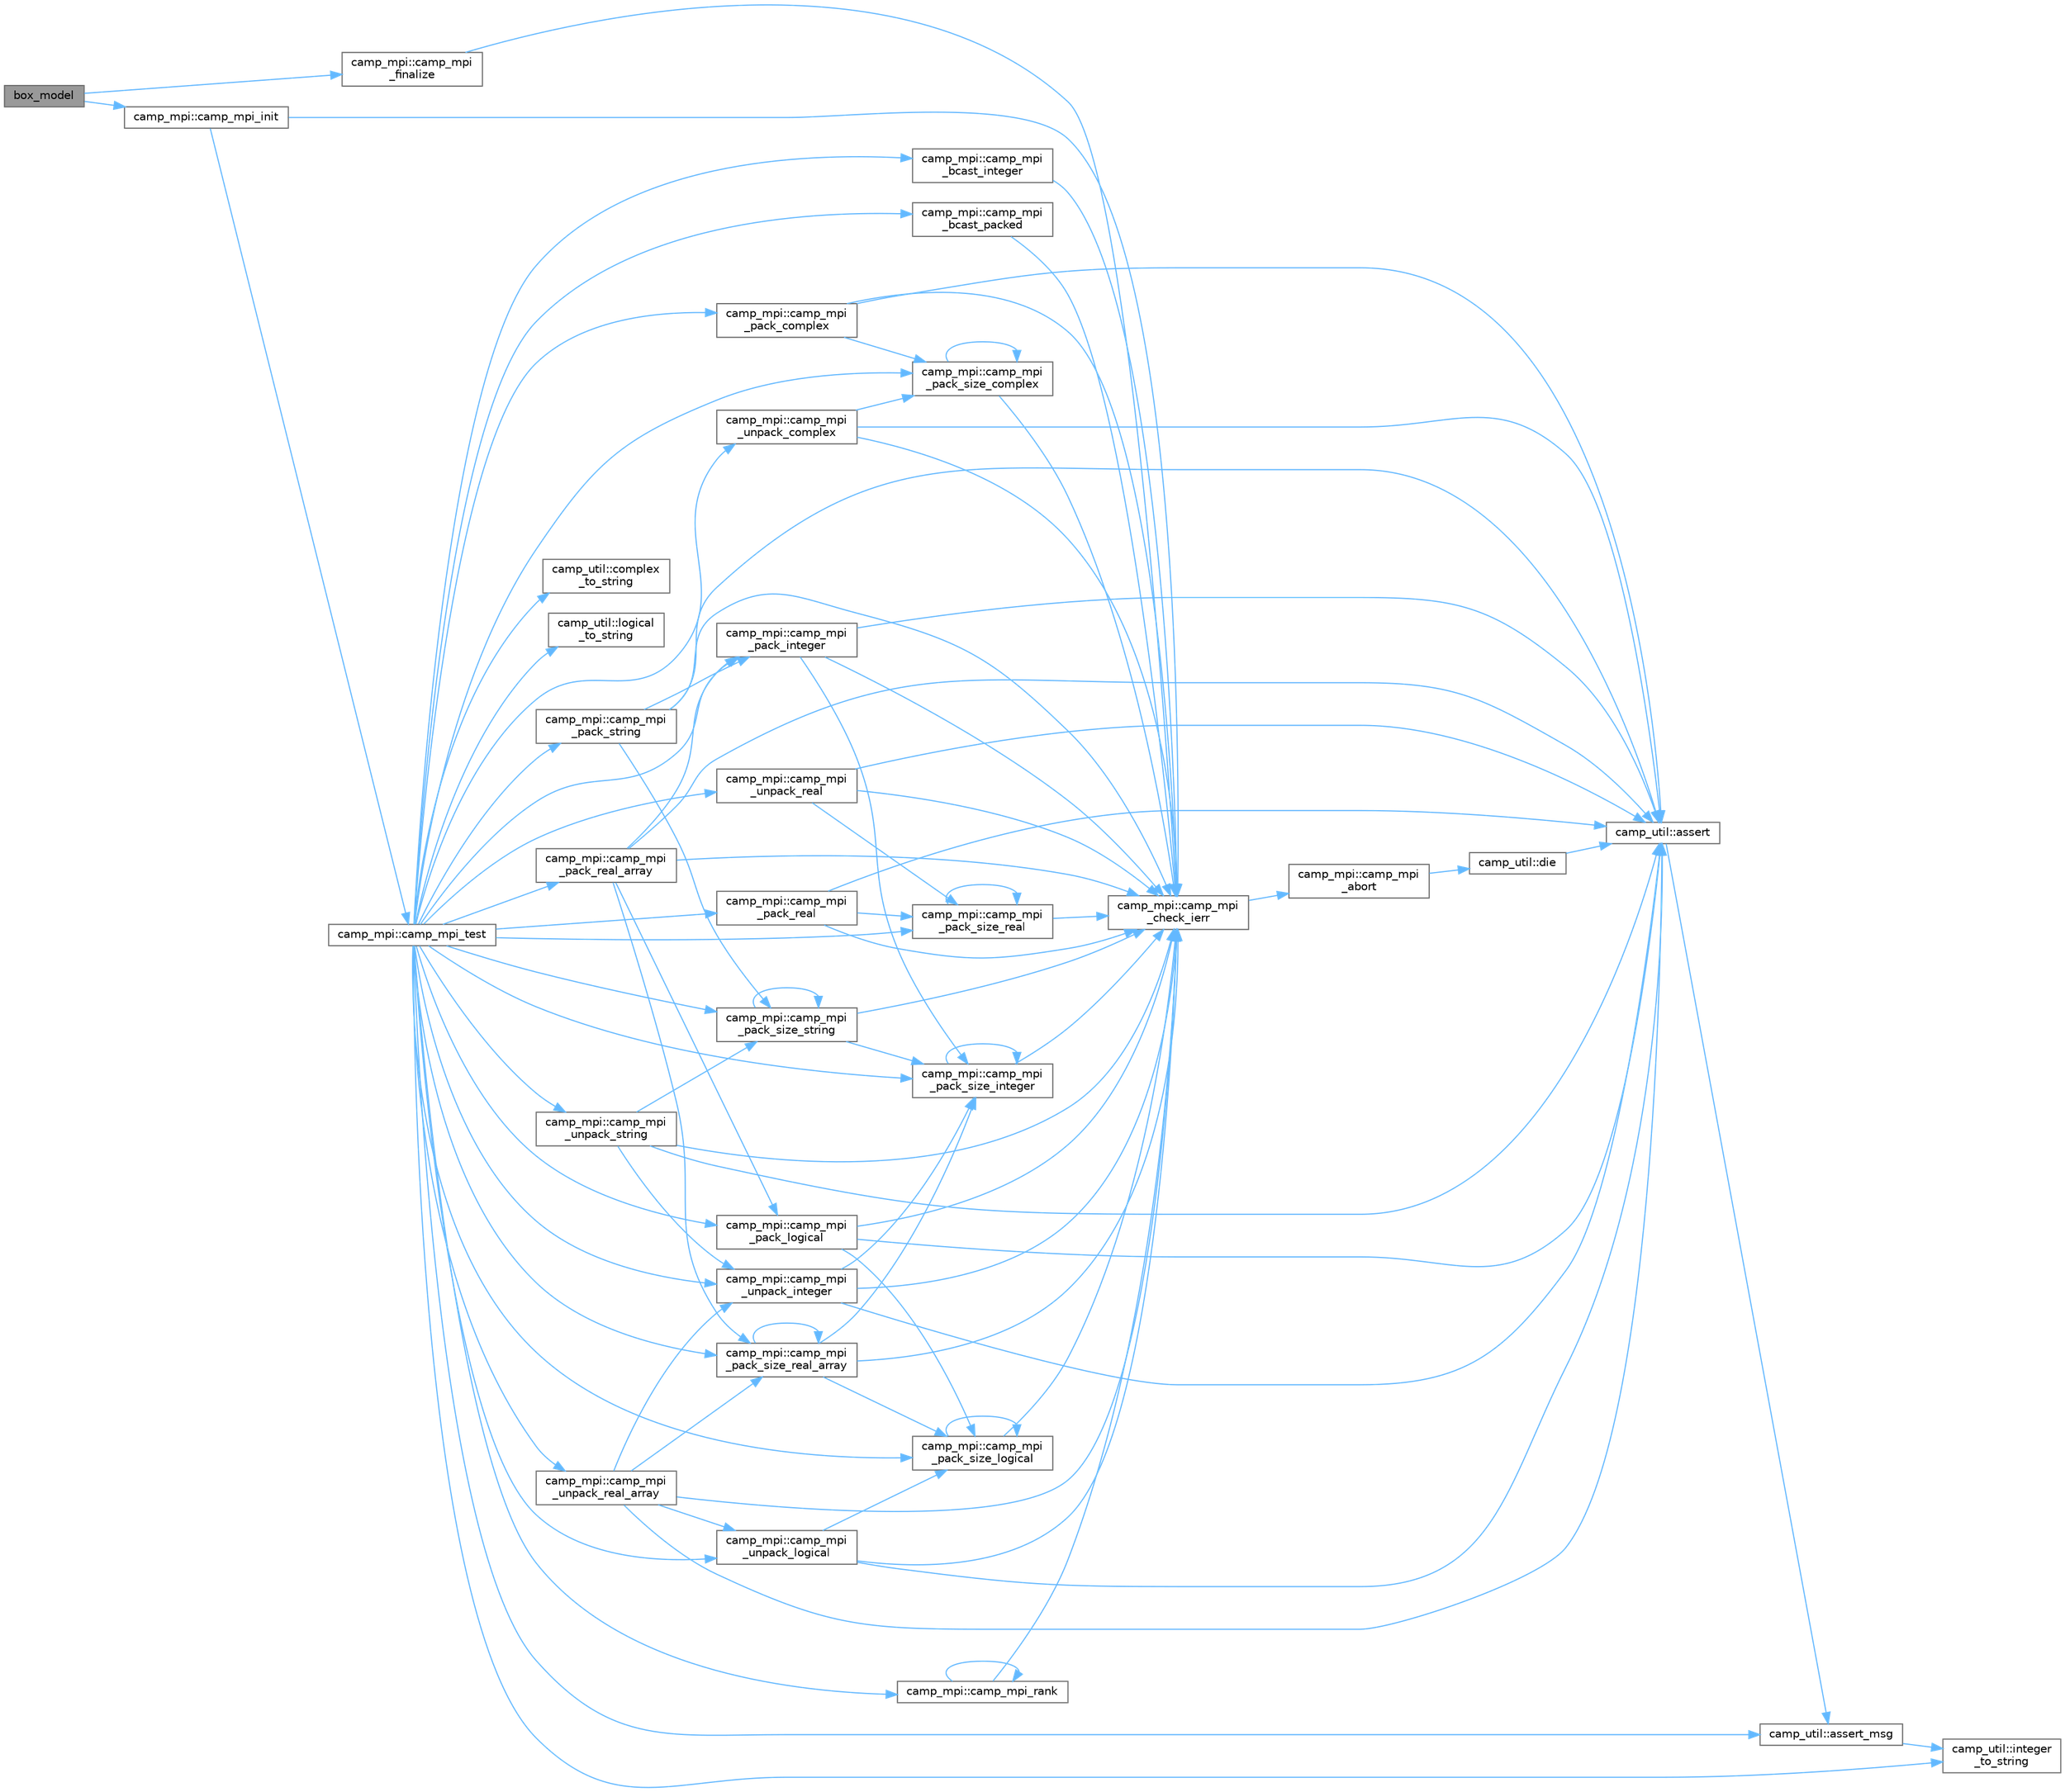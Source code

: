digraph "box_model"
{
 // LATEX_PDF_SIZE
  bgcolor="transparent";
  edge [fontname=Helvetica,fontsize=10,labelfontname=Helvetica,labelfontsize=10];
  node [fontname=Helvetica,fontsize=10,shape=box,height=0.2,width=0.4];
  rankdir="LR";
  Node1 [label="box_model",height=0.2,width=0.4,color="gray40", fillcolor="grey60", style="filled", fontcolor="black",tooltip=" "];
  Node1 -> Node2 [color="steelblue1",style="solid"];
  Node2 [label="camp_mpi::camp_mpi\l_finalize",height=0.2,width=0.4,color="grey40", fillcolor="white", style="filled",URL="$namespacecamp__mpi.html#a6dab941cdb9b6b5681872411eeee2d1b",tooltip="Shut down MPI."];
  Node2 -> Node3 [color="steelblue1",style="solid"];
  Node3 [label="camp_mpi::camp_mpi\l_check_ierr",height=0.2,width=0.4,color="grey40", fillcolor="white", style="filled",URL="$namespacecamp__mpi.html#adb95beaf933131229f017a03af8352ad",tooltip="Dies if ierr is not ok."];
  Node3 -> Node4 [color="steelblue1",style="solid"];
  Node4 [label="camp_mpi::camp_mpi\l_abort",height=0.2,width=0.4,color="grey40", fillcolor="white", style="filled",URL="$namespacecamp__mpi.html#a7c0deeecbf4c64fe7fcade1797e1aab8",tooltip="Abort the program."];
  Node4 -> Node5 [color="steelblue1",style="solid"];
  Node5 [label="camp_util::die",height=0.2,width=0.4,color="grey40", fillcolor="white", style="filled",URL="$namespacecamp__util.html#aa942add404bf8b611e5b4b8c777ca7f6",tooltip="Error immediately."];
  Node5 -> Node6 [color="steelblue1",style="solid"];
  Node6 [label="camp_util::assert",height=0.2,width=0.4,color="grey40", fillcolor="white", style="filled",URL="$namespacecamp__util.html#a32cf43c1b618a3ecf93810383e960ef2",tooltip="Errors unless condition_ok is true."];
  Node6 -> Node7 [color="steelblue1",style="solid"];
  Node7 [label="camp_util::assert_msg",height=0.2,width=0.4,color="grey40", fillcolor="white", style="filled",URL="$namespacecamp__util.html#ab4e745d4a05763568bf773598f30e91f",tooltip="Errors unless condition_ok is true."];
  Node7 -> Node8 [color="steelblue1",style="solid"];
  Node8 [label="camp_util::integer\l_to_string",height=0.2,width=0.4,color="grey40", fillcolor="white", style="filled",URL="$namespacecamp__util.html#acd72e4626dcfefffaa08c42cfa7949bc",tooltip="Convert an integer to a string format."];
  Node1 -> Node9 [color="steelblue1",style="solid"];
  Node9 [label="camp_mpi::camp_mpi_init",height=0.2,width=0.4,color="grey40", fillcolor="white", style="filled",URL="$namespacecamp__mpi.html#a013fae7f812d8d9bd22dc73db714e115",tooltip="Initialize MPI."];
  Node9 -> Node3 [color="steelblue1",style="solid"];
  Node9 -> Node10 [color="steelblue1",style="solid"];
  Node10 [label="camp_mpi::camp_mpi_test",height=0.2,width=0.4,color="grey40", fillcolor="white", style="filled",URL="$namespacecamp__mpi.html#a3a40947a78223499aaa9b9a2c5e32c89",tooltip="Perform basic sanity checks on send/receive."];
  Node10 -> Node7 [color="steelblue1",style="solid"];
  Node10 -> Node11 [color="steelblue1",style="solid"];
  Node11 [label="camp_mpi::camp_mpi\l_bcast_integer",height=0.2,width=0.4,color="grey40", fillcolor="white", style="filled",URL="$namespacecamp__mpi.html#a7b8bd92bfd70d41355c71943d41a528c",tooltip="Broadcast the given value from process 0 to all other processes."];
  Node11 -> Node3 [color="steelblue1",style="solid"];
  Node10 -> Node12 [color="steelblue1",style="solid"];
  Node12 [label="camp_mpi::camp_mpi\l_bcast_packed",height=0.2,width=0.4,color="grey40", fillcolor="white", style="filled",URL="$namespacecamp__mpi.html#a2b70614f7b7ae69f1ea2dc0256e5cc61",tooltip="Broadcast the given value from process 0 to all other processes."];
  Node12 -> Node3 [color="steelblue1",style="solid"];
  Node10 -> Node13 [color="steelblue1",style="solid"];
  Node13 [label="camp_mpi::camp_mpi\l_pack_complex",height=0.2,width=0.4,color="grey40", fillcolor="white", style="filled",URL="$namespacecamp__mpi.html#a52b92fd5900d99661a7c535860ba1048",tooltip="Packs the given value into the buffer, advancing position."];
  Node13 -> Node6 [color="steelblue1",style="solid"];
  Node13 -> Node3 [color="steelblue1",style="solid"];
  Node13 -> Node14 [color="steelblue1",style="solid"];
  Node14 [label="camp_mpi::camp_mpi\l_pack_size_complex",height=0.2,width=0.4,color="grey40", fillcolor="white", style="filled",URL="$namespacecamp__mpi.html#aaed50882c2a168a9f12a9c1eb345cae3",tooltip="Determines the number of bytes required to pack the given value."];
  Node14 -> Node3 [color="steelblue1",style="solid"];
  Node14 -> Node14 [color="steelblue1",style="solid"];
  Node10 -> Node15 [color="steelblue1",style="solid"];
  Node15 [label="camp_mpi::camp_mpi\l_pack_integer",height=0.2,width=0.4,color="grey40", fillcolor="white", style="filled",URL="$namespacecamp__mpi.html#ab8a9c9d3285d44ca8d229efc25a436e0",tooltip="Packs the given value into the buffer, advancing position."];
  Node15 -> Node6 [color="steelblue1",style="solid"];
  Node15 -> Node3 [color="steelblue1",style="solid"];
  Node15 -> Node16 [color="steelblue1",style="solid"];
  Node16 [label="camp_mpi::camp_mpi\l_pack_size_integer",height=0.2,width=0.4,color="grey40", fillcolor="white", style="filled",URL="$namespacecamp__mpi.html#abfca35b6c1f158dcb853326861d7e558",tooltip="Determines the number of bytes required to pack the given value."];
  Node16 -> Node3 [color="steelblue1",style="solid"];
  Node16 -> Node16 [color="steelblue1",style="solid"];
  Node10 -> Node17 [color="steelblue1",style="solid"];
  Node17 [label="camp_mpi::camp_mpi\l_pack_logical",height=0.2,width=0.4,color="grey40", fillcolor="white", style="filled",URL="$namespacecamp__mpi.html#a478c2ca36da605f816ccb99988201acc",tooltip="Packs the given value into the buffer, advancing position."];
  Node17 -> Node6 [color="steelblue1",style="solid"];
  Node17 -> Node3 [color="steelblue1",style="solid"];
  Node17 -> Node18 [color="steelblue1",style="solid"];
  Node18 [label="camp_mpi::camp_mpi\l_pack_size_logical",height=0.2,width=0.4,color="grey40", fillcolor="white", style="filled",URL="$namespacecamp__mpi.html#a91e386d6f20f660ab0762c32bb55e3a7",tooltip="Determines the number of bytes required to pack the given value."];
  Node18 -> Node3 [color="steelblue1",style="solid"];
  Node18 -> Node18 [color="steelblue1",style="solid"];
  Node10 -> Node19 [color="steelblue1",style="solid"];
  Node19 [label="camp_mpi::camp_mpi\l_pack_real",height=0.2,width=0.4,color="grey40", fillcolor="white", style="filled",URL="$namespacecamp__mpi.html#a0bd441b56242352455d607a27f863a90",tooltip="Packs the given value into the buffer, advancing position."];
  Node19 -> Node6 [color="steelblue1",style="solid"];
  Node19 -> Node3 [color="steelblue1",style="solid"];
  Node19 -> Node20 [color="steelblue1",style="solid"];
  Node20 [label="camp_mpi::camp_mpi\l_pack_size_real",height=0.2,width=0.4,color="grey40", fillcolor="white", style="filled",URL="$namespacecamp__mpi.html#ae392f982ac26c341bc44f829e5e12d61",tooltip="Determines the number of bytes required to pack the given value."];
  Node20 -> Node3 [color="steelblue1",style="solid"];
  Node20 -> Node20 [color="steelblue1",style="solid"];
  Node10 -> Node21 [color="steelblue1",style="solid"];
  Node21 [label="camp_mpi::camp_mpi\l_pack_real_array",height=0.2,width=0.4,color="grey40", fillcolor="white", style="filled",URL="$namespacecamp__mpi.html#a1dae044c008ae5c6b304ee24b4e059fe",tooltip="Packs the given value into the buffer, advancing position."];
  Node21 -> Node6 [color="steelblue1",style="solid"];
  Node21 -> Node3 [color="steelblue1",style="solid"];
  Node21 -> Node15 [color="steelblue1",style="solid"];
  Node21 -> Node17 [color="steelblue1",style="solid"];
  Node21 -> Node22 [color="steelblue1",style="solid"];
  Node22 [label="camp_mpi::camp_mpi\l_pack_size_real_array",height=0.2,width=0.4,color="grey40", fillcolor="white", style="filled",URL="$namespacecamp__mpi.html#a7d5bd45d25af1d118c3f36eb507aca3f",tooltip="Determines the number of bytes required to pack the given value."];
  Node22 -> Node3 [color="steelblue1",style="solid"];
  Node22 -> Node16 [color="steelblue1",style="solid"];
  Node22 -> Node18 [color="steelblue1",style="solid"];
  Node22 -> Node22 [color="steelblue1",style="solid"];
  Node10 -> Node14 [color="steelblue1",style="solid"];
  Node10 -> Node16 [color="steelblue1",style="solid"];
  Node10 -> Node18 [color="steelblue1",style="solid"];
  Node10 -> Node20 [color="steelblue1",style="solid"];
  Node10 -> Node22 [color="steelblue1",style="solid"];
  Node10 -> Node23 [color="steelblue1",style="solid"];
  Node23 [label="camp_mpi::camp_mpi\l_pack_size_string",height=0.2,width=0.4,color="grey40", fillcolor="white", style="filled",URL="$namespacecamp__mpi.html#afcf498c3b6b28650f14b714e2a69adc3",tooltip="Determines the number of bytes required to pack the given value."];
  Node23 -> Node3 [color="steelblue1",style="solid"];
  Node23 -> Node16 [color="steelblue1",style="solid"];
  Node23 -> Node23 [color="steelblue1",style="solid"];
  Node10 -> Node24 [color="steelblue1",style="solid"];
  Node24 [label="camp_mpi::camp_mpi\l_pack_string",height=0.2,width=0.4,color="grey40", fillcolor="white", style="filled",URL="$namespacecamp__mpi.html#aff8d4edb35bc3ce3b4dc0b02bbe65546",tooltip="Packs the given value into the buffer, advancing position."];
  Node24 -> Node6 [color="steelblue1",style="solid"];
  Node24 -> Node3 [color="steelblue1",style="solid"];
  Node24 -> Node15 [color="steelblue1",style="solid"];
  Node24 -> Node23 [color="steelblue1",style="solid"];
  Node10 -> Node25 [color="steelblue1",style="solid"];
  Node25 [label="camp_mpi::camp_mpi_rank",height=0.2,width=0.4,color="grey40", fillcolor="white", style="filled",URL="$namespacecamp__mpi.html#a071b987e3ccab55010a23029249b73a4",tooltip="Returns the rank of the current process."];
  Node25 -> Node3 [color="steelblue1",style="solid"];
  Node25 -> Node25 [color="steelblue1",style="solid"];
  Node10 -> Node26 [color="steelblue1",style="solid"];
  Node26 [label="camp_mpi::camp_mpi\l_unpack_complex",height=0.2,width=0.4,color="grey40", fillcolor="white", style="filled",URL="$namespacecamp__mpi.html#a1ef2f2ae9f33c8c8a0dc78a282a6279e",tooltip="Unpacks the given value from the buffer, advancing position."];
  Node26 -> Node6 [color="steelblue1",style="solid"];
  Node26 -> Node3 [color="steelblue1",style="solid"];
  Node26 -> Node14 [color="steelblue1",style="solid"];
  Node10 -> Node27 [color="steelblue1",style="solid"];
  Node27 [label="camp_mpi::camp_mpi\l_unpack_integer",height=0.2,width=0.4,color="grey40", fillcolor="white", style="filled",URL="$namespacecamp__mpi.html#a5da126550d7cb5d3127b31f09464670f",tooltip="Unpacks the given value from the buffer, advancing position."];
  Node27 -> Node6 [color="steelblue1",style="solid"];
  Node27 -> Node3 [color="steelblue1",style="solid"];
  Node27 -> Node16 [color="steelblue1",style="solid"];
  Node10 -> Node28 [color="steelblue1",style="solid"];
  Node28 [label="camp_mpi::camp_mpi\l_unpack_logical",height=0.2,width=0.4,color="grey40", fillcolor="white", style="filled",URL="$namespacecamp__mpi.html#a6280c3d9ec2de483b881f0ab7280ddbb",tooltip="Unpacks the given value from the buffer, advancing position."];
  Node28 -> Node6 [color="steelblue1",style="solid"];
  Node28 -> Node3 [color="steelblue1",style="solid"];
  Node28 -> Node18 [color="steelblue1",style="solid"];
  Node10 -> Node29 [color="steelblue1",style="solid"];
  Node29 [label="camp_mpi::camp_mpi\l_unpack_real",height=0.2,width=0.4,color="grey40", fillcolor="white", style="filled",URL="$namespacecamp__mpi.html#ad1bf276334a50ba9c4e928d848d9fe4a",tooltip="Unpacks the given value from the buffer, advancing position."];
  Node29 -> Node6 [color="steelblue1",style="solid"];
  Node29 -> Node3 [color="steelblue1",style="solid"];
  Node29 -> Node20 [color="steelblue1",style="solid"];
  Node10 -> Node30 [color="steelblue1",style="solid"];
  Node30 [label="camp_mpi::camp_mpi\l_unpack_real_array",height=0.2,width=0.4,color="grey40", fillcolor="white", style="filled",URL="$namespacecamp__mpi.html#aeca685c68939372a57f9c9dae80b8936",tooltip="Unpacks the given value from the buffer, advancing position."];
  Node30 -> Node6 [color="steelblue1",style="solid"];
  Node30 -> Node3 [color="steelblue1",style="solid"];
  Node30 -> Node22 [color="steelblue1",style="solid"];
  Node30 -> Node27 [color="steelblue1",style="solid"];
  Node30 -> Node28 [color="steelblue1",style="solid"];
  Node10 -> Node31 [color="steelblue1",style="solid"];
  Node31 [label="camp_mpi::camp_mpi\l_unpack_string",height=0.2,width=0.4,color="grey40", fillcolor="white", style="filled",URL="$namespacecamp__mpi.html#ac8e3e6898ad6d5826792476730fcc253",tooltip="Unpacks the given value from the buffer, advancing position."];
  Node31 -> Node6 [color="steelblue1",style="solid"];
  Node31 -> Node3 [color="steelblue1",style="solid"];
  Node31 -> Node23 [color="steelblue1",style="solid"];
  Node31 -> Node27 [color="steelblue1",style="solid"];
  Node10 -> Node32 [color="steelblue1",style="solid"];
  Node32 [label="camp_util::complex\l_to_string",height=0.2,width=0.4,color="grey40", fillcolor="white", style="filled",URL="$namespacecamp__util.html#ac4a720005853ad9a6aee2131cbb7a846",tooltip="Convert a complex to a string format."];
  Node10 -> Node8 [color="steelblue1",style="solid"];
  Node10 -> Node33 [color="steelblue1",style="solid"];
  Node33 [label="camp_util::logical\l_to_string",height=0.2,width=0.4,color="grey40", fillcolor="white", style="filled",URL="$namespacecamp__util.html#a8e18cede79f49d055c0254ba41d60a2c",tooltip="Convert a logical to a string format."];
}
